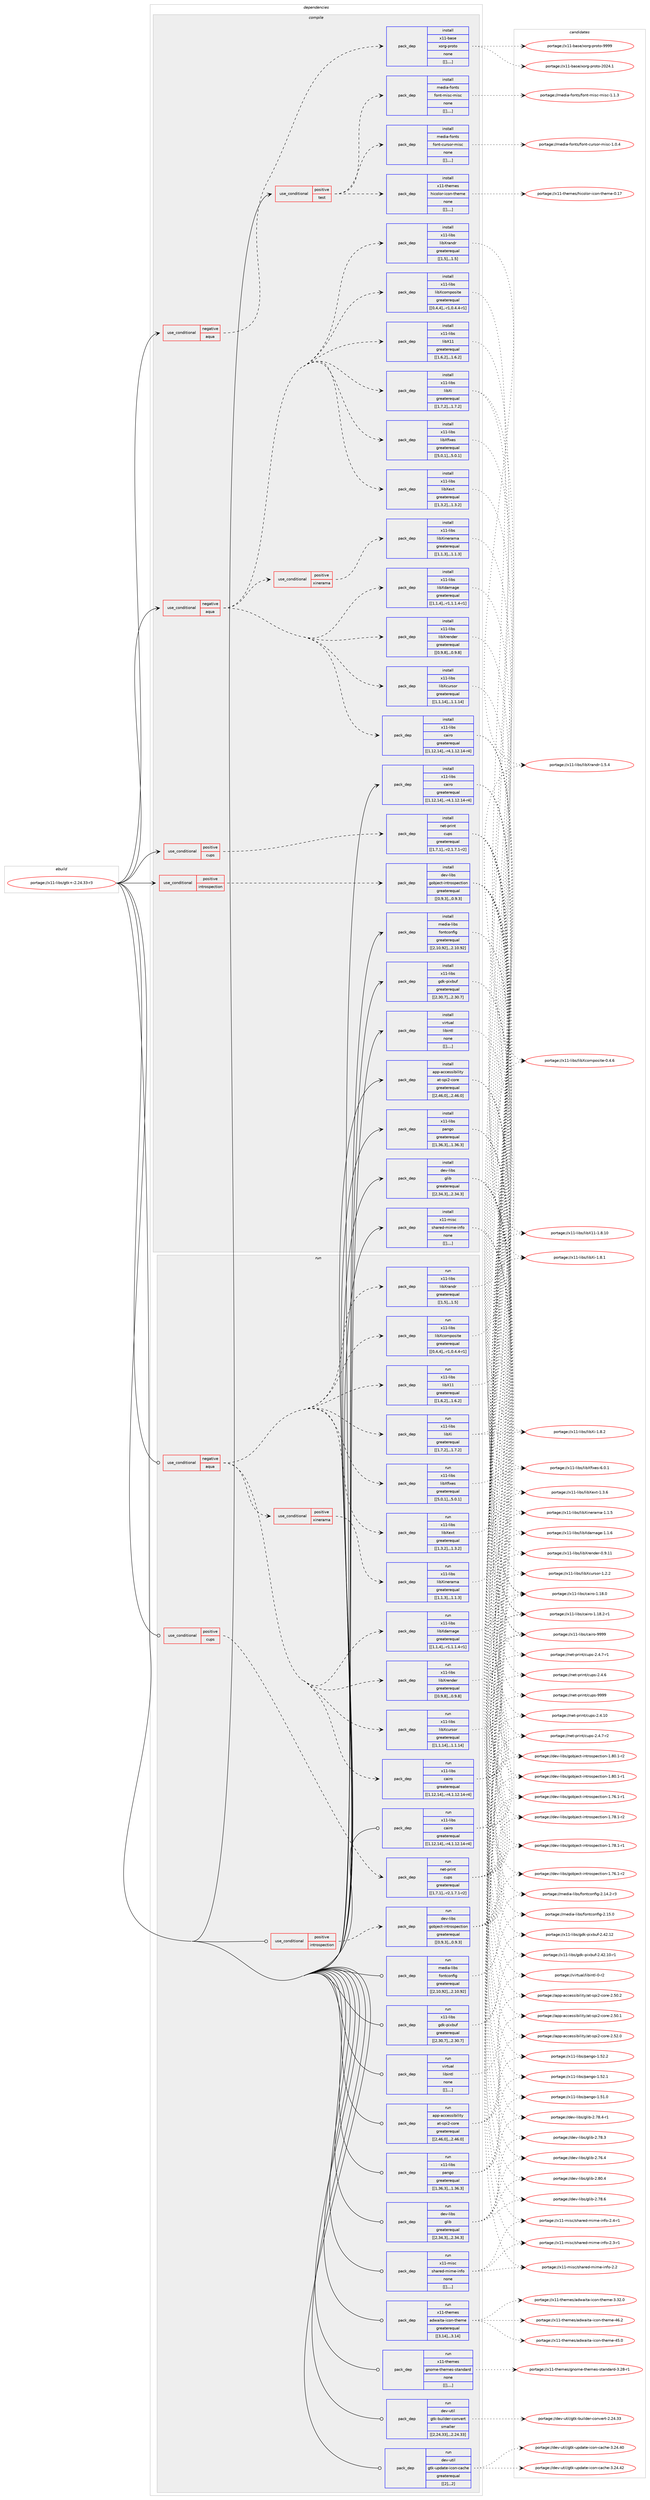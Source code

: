 digraph prolog {

# *************
# Graph options
# *************

newrank=true;
concentrate=true;
compound=true;
graph [rankdir=LR,fontname=Helvetica,fontsize=10,ranksep=1.5];#, ranksep=2.5, nodesep=0.2];
edge  [arrowhead=vee];
node  [fontname=Helvetica,fontsize=10];

# **********
# The ebuild
# **********

subgraph cluster_leftcol {
color=gray;
label=<<i>ebuild</i>>;
id [label="portage://x11-libs/gtk+-2.24.33-r3", color=red, width=4, href="../x11-libs/gtk+-2.24.33-r3.svg"];
}

# ****************
# The dependencies
# ****************

subgraph cluster_midcol {
color=gray;
label=<<i>dependencies</i>>;
subgraph cluster_compile {
fillcolor="#eeeeee";
style=filled;
label=<<i>compile</i>>;
subgraph cond11297 {
dependency31779 [label=<<TABLE BORDER="0" CELLBORDER="1" CELLSPACING="0" CELLPADDING="4"><TR><TD ROWSPAN="3" CELLPADDING="10">use_conditional</TD></TR><TR><TD>negative</TD></TR><TR><TD>aqua</TD></TR></TABLE>>, shape=none, color=red];
subgraph pack20261 {
dependency31780 [label=<<TABLE BORDER="0" CELLBORDER="1" CELLSPACING="0" CELLPADDING="4" WIDTH="220"><TR><TD ROWSPAN="6" CELLPADDING="30">pack_dep</TD></TR><TR><TD WIDTH="110">install</TD></TR><TR><TD>x11-base</TD></TR><TR><TD>xorg-proto</TD></TR><TR><TD>none</TD></TR><TR><TD>[[],,,,]</TD></TR></TABLE>>, shape=none, color=blue];
}
dependency31779:e -> dependency31780:w [weight=20,style="dashed",arrowhead="vee"];
}
id:e -> dependency31779:w [weight=20,style="solid",arrowhead="vee"];
subgraph cond11298 {
dependency31781 [label=<<TABLE BORDER="0" CELLBORDER="1" CELLSPACING="0" CELLPADDING="4"><TR><TD ROWSPAN="3" CELLPADDING="10">use_conditional</TD></TR><TR><TD>negative</TD></TR><TR><TD>aqua</TD></TR></TABLE>>, shape=none, color=red];
subgraph pack20262 {
dependency31782 [label=<<TABLE BORDER="0" CELLBORDER="1" CELLSPACING="0" CELLPADDING="4" WIDTH="220"><TR><TD ROWSPAN="6" CELLPADDING="30">pack_dep</TD></TR><TR><TD WIDTH="110">install</TD></TR><TR><TD>x11-libs</TD></TR><TR><TD>cairo</TD></TR><TR><TD>greaterequal</TD></TR><TR><TD>[[1,12,14],,-r4,1.12.14-r4]</TD></TR></TABLE>>, shape=none, color=blue];
}
dependency31781:e -> dependency31782:w [weight=20,style="dashed",arrowhead="vee"];
subgraph pack20263 {
dependency31783 [label=<<TABLE BORDER="0" CELLBORDER="1" CELLSPACING="0" CELLPADDING="4" WIDTH="220"><TR><TD ROWSPAN="6" CELLPADDING="30">pack_dep</TD></TR><TR><TD WIDTH="110">install</TD></TR><TR><TD>x11-libs</TD></TR><TR><TD>libX11</TD></TR><TR><TD>greaterequal</TD></TR><TR><TD>[[1,6,2],,,1.6.2]</TD></TR></TABLE>>, shape=none, color=blue];
}
dependency31781:e -> dependency31783:w [weight=20,style="dashed",arrowhead="vee"];
subgraph pack20264 {
dependency31784 [label=<<TABLE BORDER="0" CELLBORDER="1" CELLSPACING="0" CELLPADDING="4" WIDTH="220"><TR><TD ROWSPAN="6" CELLPADDING="30">pack_dep</TD></TR><TR><TD WIDTH="110">install</TD></TR><TR><TD>x11-libs</TD></TR><TR><TD>libXcomposite</TD></TR><TR><TD>greaterequal</TD></TR><TR><TD>[[0,4,4],,-r1,0.4.4-r1]</TD></TR></TABLE>>, shape=none, color=blue];
}
dependency31781:e -> dependency31784:w [weight=20,style="dashed",arrowhead="vee"];
subgraph pack20265 {
dependency31785 [label=<<TABLE BORDER="0" CELLBORDER="1" CELLSPACING="0" CELLPADDING="4" WIDTH="220"><TR><TD ROWSPAN="6" CELLPADDING="30">pack_dep</TD></TR><TR><TD WIDTH="110">install</TD></TR><TR><TD>x11-libs</TD></TR><TR><TD>libXcursor</TD></TR><TR><TD>greaterequal</TD></TR><TR><TD>[[1,1,14],,,1.1.14]</TD></TR></TABLE>>, shape=none, color=blue];
}
dependency31781:e -> dependency31785:w [weight=20,style="dashed",arrowhead="vee"];
subgraph pack20266 {
dependency31786 [label=<<TABLE BORDER="0" CELLBORDER="1" CELLSPACING="0" CELLPADDING="4" WIDTH="220"><TR><TD ROWSPAN="6" CELLPADDING="30">pack_dep</TD></TR><TR><TD WIDTH="110">install</TD></TR><TR><TD>x11-libs</TD></TR><TR><TD>libXdamage</TD></TR><TR><TD>greaterequal</TD></TR><TR><TD>[[1,1,4],,-r1,1.1.4-r1]</TD></TR></TABLE>>, shape=none, color=blue];
}
dependency31781:e -> dependency31786:w [weight=20,style="dashed",arrowhead="vee"];
subgraph pack20267 {
dependency31787 [label=<<TABLE BORDER="0" CELLBORDER="1" CELLSPACING="0" CELLPADDING="4" WIDTH="220"><TR><TD ROWSPAN="6" CELLPADDING="30">pack_dep</TD></TR><TR><TD WIDTH="110">install</TD></TR><TR><TD>x11-libs</TD></TR><TR><TD>libXext</TD></TR><TR><TD>greaterequal</TD></TR><TR><TD>[[1,3,2],,,1.3.2]</TD></TR></TABLE>>, shape=none, color=blue];
}
dependency31781:e -> dependency31787:w [weight=20,style="dashed",arrowhead="vee"];
subgraph pack20268 {
dependency31788 [label=<<TABLE BORDER="0" CELLBORDER="1" CELLSPACING="0" CELLPADDING="4" WIDTH="220"><TR><TD ROWSPAN="6" CELLPADDING="30">pack_dep</TD></TR><TR><TD WIDTH="110">install</TD></TR><TR><TD>x11-libs</TD></TR><TR><TD>libXfixes</TD></TR><TR><TD>greaterequal</TD></TR><TR><TD>[[5,0,1],,,5.0.1]</TD></TR></TABLE>>, shape=none, color=blue];
}
dependency31781:e -> dependency31788:w [weight=20,style="dashed",arrowhead="vee"];
subgraph pack20269 {
dependency31789 [label=<<TABLE BORDER="0" CELLBORDER="1" CELLSPACING="0" CELLPADDING="4" WIDTH="220"><TR><TD ROWSPAN="6" CELLPADDING="30">pack_dep</TD></TR><TR><TD WIDTH="110">install</TD></TR><TR><TD>x11-libs</TD></TR><TR><TD>libXi</TD></TR><TR><TD>greaterequal</TD></TR><TR><TD>[[1,7,2],,,1.7.2]</TD></TR></TABLE>>, shape=none, color=blue];
}
dependency31781:e -> dependency31789:w [weight=20,style="dashed",arrowhead="vee"];
subgraph pack20270 {
dependency31790 [label=<<TABLE BORDER="0" CELLBORDER="1" CELLSPACING="0" CELLPADDING="4" WIDTH="220"><TR><TD ROWSPAN="6" CELLPADDING="30">pack_dep</TD></TR><TR><TD WIDTH="110">install</TD></TR><TR><TD>x11-libs</TD></TR><TR><TD>libXrandr</TD></TR><TR><TD>greaterequal</TD></TR><TR><TD>[[1,5],,,1.5]</TD></TR></TABLE>>, shape=none, color=blue];
}
dependency31781:e -> dependency31790:w [weight=20,style="dashed",arrowhead="vee"];
subgraph pack20271 {
dependency31791 [label=<<TABLE BORDER="0" CELLBORDER="1" CELLSPACING="0" CELLPADDING="4" WIDTH="220"><TR><TD ROWSPAN="6" CELLPADDING="30">pack_dep</TD></TR><TR><TD WIDTH="110">install</TD></TR><TR><TD>x11-libs</TD></TR><TR><TD>libXrender</TD></TR><TR><TD>greaterequal</TD></TR><TR><TD>[[0,9,8],,,0.9.8]</TD></TR></TABLE>>, shape=none, color=blue];
}
dependency31781:e -> dependency31791:w [weight=20,style="dashed",arrowhead="vee"];
subgraph cond11299 {
dependency31792 [label=<<TABLE BORDER="0" CELLBORDER="1" CELLSPACING="0" CELLPADDING="4"><TR><TD ROWSPAN="3" CELLPADDING="10">use_conditional</TD></TR><TR><TD>positive</TD></TR><TR><TD>xinerama</TD></TR></TABLE>>, shape=none, color=red];
subgraph pack20272 {
dependency31793 [label=<<TABLE BORDER="0" CELLBORDER="1" CELLSPACING="0" CELLPADDING="4" WIDTH="220"><TR><TD ROWSPAN="6" CELLPADDING="30">pack_dep</TD></TR><TR><TD WIDTH="110">install</TD></TR><TR><TD>x11-libs</TD></TR><TR><TD>libXinerama</TD></TR><TR><TD>greaterequal</TD></TR><TR><TD>[[1,1,3],,,1.1.3]</TD></TR></TABLE>>, shape=none, color=blue];
}
dependency31792:e -> dependency31793:w [weight=20,style="dashed",arrowhead="vee"];
}
dependency31781:e -> dependency31792:w [weight=20,style="dashed",arrowhead="vee"];
}
id:e -> dependency31781:w [weight=20,style="solid",arrowhead="vee"];
subgraph cond11300 {
dependency31794 [label=<<TABLE BORDER="0" CELLBORDER="1" CELLSPACING="0" CELLPADDING="4"><TR><TD ROWSPAN="3" CELLPADDING="10">use_conditional</TD></TR><TR><TD>positive</TD></TR><TR><TD>cups</TD></TR></TABLE>>, shape=none, color=red];
subgraph pack20273 {
dependency31795 [label=<<TABLE BORDER="0" CELLBORDER="1" CELLSPACING="0" CELLPADDING="4" WIDTH="220"><TR><TD ROWSPAN="6" CELLPADDING="30">pack_dep</TD></TR><TR><TD WIDTH="110">install</TD></TR><TR><TD>net-print</TD></TR><TR><TD>cups</TD></TR><TR><TD>greaterequal</TD></TR><TR><TD>[[1,7,1],,-r2,1.7.1-r2]</TD></TR></TABLE>>, shape=none, color=blue];
}
dependency31794:e -> dependency31795:w [weight=20,style="dashed",arrowhead="vee"];
}
id:e -> dependency31794:w [weight=20,style="solid",arrowhead="vee"];
subgraph cond11301 {
dependency31796 [label=<<TABLE BORDER="0" CELLBORDER="1" CELLSPACING="0" CELLPADDING="4"><TR><TD ROWSPAN="3" CELLPADDING="10">use_conditional</TD></TR><TR><TD>positive</TD></TR><TR><TD>introspection</TD></TR></TABLE>>, shape=none, color=red];
subgraph pack20274 {
dependency31797 [label=<<TABLE BORDER="0" CELLBORDER="1" CELLSPACING="0" CELLPADDING="4" WIDTH="220"><TR><TD ROWSPAN="6" CELLPADDING="30">pack_dep</TD></TR><TR><TD WIDTH="110">install</TD></TR><TR><TD>dev-libs</TD></TR><TR><TD>gobject-introspection</TD></TR><TR><TD>greaterequal</TD></TR><TR><TD>[[0,9,3],,,0.9.3]</TD></TR></TABLE>>, shape=none, color=blue];
}
dependency31796:e -> dependency31797:w [weight=20,style="dashed",arrowhead="vee"];
}
id:e -> dependency31796:w [weight=20,style="solid",arrowhead="vee"];
subgraph cond11302 {
dependency31798 [label=<<TABLE BORDER="0" CELLBORDER="1" CELLSPACING="0" CELLPADDING="4"><TR><TD ROWSPAN="3" CELLPADDING="10">use_conditional</TD></TR><TR><TD>positive</TD></TR><TR><TD>test</TD></TR></TABLE>>, shape=none, color=red];
subgraph pack20275 {
dependency31799 [label=<<TABLE BORDER="0" CELLBORDER="1" CELLSPACING="0" CELLPADDING="4" WIDTH="220"><TR><TD ROWSPAN="6" CELLPADDING="30">pack_dep</TD></TR><TR><TD WIDTH="110">install</TD></TR><TR><TD>media-fonts</TD></TR><TR><TD>font-cursor-misc</TD></TR><TR><TD>none</TD></TR><TR><TD>[[],,,,]</TD></TR></TABLE>>, shape=none, color=blue];
}
dependency31798:e -> dependency31799:w [weight=20,style="dashed",arrowhead="vee"];
subgraph pack20276 {
dependency31800 [label=<<TABLE BORDER="0" CELLBORDER="1" CELLSPACING="0" CELLPADDING="4" WIDTH="220"><TR><TD ROWSPAN="6" CELLPADDING="30">pack_dep</TD></TR><TR><TD WIDTH="110">install</TD></TR><TR><TD>media-fonts</TD></TR><TR><TD>font-misc-misc</TD></TR><TR><TD>none</TD></TR><TR><TD>[[],,,,]</TD></TR></TABLE>>, shape=none, color=blue];
}
dependency31798:e -> dependency31800:w [weight=20,style="dashed",arrowhead="vee"];
subgraph pack20277 {
dependency31801 [label=<<TABLE BORDER="0" CELLBORDER="1" CELLSPACING="0" CELLPADDING="4" WIDTH="220"><TR><TD ROWSPAN="6" CELLPADDING="30">pack_dep</TD></TR><TR><TD WIDTH="110">install</TD></TR><TR><TD>x11-themes</TD></TR><TR><TD>hicolor-icon-theme</TD></TR><TR><TD>none</TD></TR><TR><TD>[[],,,,]</TD></TR></TABLE>>, shape=none, color=blue];
}
dependency31798:e -> dependency31801:w [weight=20,style="dashed",arrowhead="vee"];
}
id:e -> dependency31798:w [weight=20,style="solid",arrowhead="vee"];
subgraph pack20278 {
dependency31802 [label=<<TABLE BORDER="0" CELLBORDER="1" CELLSPACING="0" CELLPADDING="4" WIDTH="220"><TR><TD ROWSPAN="6" CELLPADDING="30">pack_dep</TD></TR><TR><TD WIDTH="110">install</TD></TR><TR><TD>app-accessibility</TD></TR><TR><TD>at-spi2-core</TD></TR><TR><TD>greaterequal</TD></TR><TR><TD>[[2,46,0],,,2.46.0]</TD></TR></TABLE>>, shape=none, color=blue];
}
id:e -> dependency31802:w [weight=20,style="solid",arrowhead="vee"];
subgraph pack20279 {
dependency31803 [label=<<TABLE BORDER="0" CELLBORDER="1" CELLSPACING="0" CELLPADDING="4" WIDTH="220"><TR><TD ROWSPAN="6" CELLPADDING="30">pack_dep</TD></TR><TR><TD WIDTH="110">install</TD></TR><TR><TD>dev-libs</TD></TR><TR><TD>glib</TD></TR><TR><TD>greaterequal</TD></TR><TR><TD>[[2,34,3],,,2.34.3]</TD></TR></TABLE>>, shape=none, color=blue];
}
id:e -> dependency31803:w [weight=20,style="solid",arrowhead="vee"];
subgraph pack20280 {
dependency31804 [label=<<TABLE BORDER="0" CELLBORDER="1" CELLSPACING="0" CELLPADDING="4" WIDTH="220"><TR><TD ROWSPAN="6" CELLPADDING="30">pack_dep</TD></TR><TR><TD WIDTH="110">install</TD></TR><TR><TD>media-libs</TD></TR><TR><TD>fontconfig</TD></TR><TR><TD>greaterequal</TD></TR><TR><TD>[[2,10,92],,,2.10.92]</TD></TR></TABLE>>, shape=none, color=blue];
}
id:e -> dependency31804:w [weight=20,style="solid",arrowhead="vee"];
subgraph pack20281 {
dependency31805 [label=<<TABLE BORDER="0" CELLBORDER="1" CELLSPACING="0" CELLPADDING="4" WIDTH="220"><TR><TD ROWSPAN="6" CELLPADDING="30">pack_dep</TD></TR><TR><TD WIDTH="110">install</TD></TR><TR><TD>virtual</TD></TR><TR><TD>libintl</TD></TR><TR><TD>none</TD></TR><TR><TD>[[],,,,]</TD></TR></TABLE>>, shape=none, color=blue];
}
id:e -> dependency31805:w [weight=20,style="solid",arrowhead="vee"];
subgraph pack20282 {
dependency31806 [label=<<TABLE BORDER="0" CELLBORDER="1" CELLSPACING="0" CELLPADDING="4" WIDTH="220"><TR><TD ROWSPAN="6" CELLPADDING="30">pack_dep</TD></TR><TR><TD WIDTH="110">install</TD></TR><TR><TD>x11-libs</TD></TR><TR><TD>cairo</TD></TR><TR><TD>greaterequal</TD></TR><TR><TD>[[1,12,14],,-r4,1.12.14-r4]</TD></TR></TABLE>>, shape=none, color=blue];
}
id:e -> dependency31806:w [weight=20,style="solid",arrowhead="vee"];
subgraph pack20283 {
dependency31807 [label=<<TABLE BORDER="0" CELLBORDER="1" CELLSPACING="0" CELLPADDING="4" WIDTH="220"><TR><TD ROWSPAN="6" CELLPADDING="30">pack_dep</TD></TR><TR><TD WIDTH="110">install</TD></TR><TR><TD>x11-libs</TD></TR><TR><TD>gdk-pixbuf</TD></TR><TR><TD>greaterequal</TD></TR><TR><TD>[[2,30,7],,,2.30.7]</TD></TR></TABLE>>, shape=none, color=blue];
}
id:e -> dependency31807:w [weight=20,style="solid",arrowhead="vee"];
subgraph pack20284 {
dependency31808 [label=<<TABLE BORDER="0" CELLBORDER="1" CELLSPACING="0" CELLPADDING="4" WIDTH="220"><TR><TD ROWSPAN="6" CELLPADDING="30">pack_dep</TD></TR><TR><TD WIDTH="110">install</TD></TR><TR><TD>x11-libs</TD></TR><TR><TD>pango</TD></TR><TR><TD>greaterequal</TD></TR><TR><TD>[[1,36,3],,,1.36.3]</TD></TR></TABLE>>, shape=none, color=blue];
}
id:e -> dependency31808:w [weight=20,style="solid",arrowhead="vee"];
subgraph pack20285 {
dependency31809 [label=<<TABLE BORDER="0" CELLBORDER="1" CELLSPACING="0" CELLPADDING="4" WIDTH="220"><TR><TD ROWSPAN="6" CELLPADDING="30">pack_dep</TD></TR><TR><TD WIDTH="110">install</TD></TR><TR><TD>x11-misc</TD></TR><TR><TD>shared-mime-info</TD></TR><TR><TD>none</TD></TR><TR><TD>[[],,,,]</TD></TR></TABLE>>, shape=none, color=blue];
}
id:e -> dependency31809:w [weight=20,style="solid",arrowhead="vee"];
}
subgraph cluster_compileandrun {
fillcolor="#eeeeee";
style=filled;
label=<<i>compile and run</i>>;
}
subgraph cluster_run {
fillcolor="#eeeeee";
style=filled;
label=<<i>run</i>>;
subgraph cond11303 {
dependency31810 [label=<<TABLE BORDER="0" CELLBORDER="1" CELLSPACING="0" CELLPADDING="4"><TR><TD ROWSPAN="3" CELLPADDING="10">use_conditional</TD></TR><TR><TD>negative</TD></TR><TR><TD>aqua</TD></TR></TABLE>>, shape=none, color=red];
subgraph pack20286 {
dependency31811 [label=<<TABLE BORDER="0" CELLBORDER="1" CELLSPACING="0" CELLPADDING="4" WIDTH="220"><TR><TD ROWSPAN="6" CELLPADDING="30">pack_dep</TD></TR><TR><TD WIDTH="110">run</TD></TR><TR><TD>x11-libs</TD></TR><TR><TD>cairo</TD></TR><TR><TD>greaterequal</TD></TR><TR><TD>[[1,12,14],,-r4,1.12.14-r4]</TD></TR></TABLE>>, shape=none, color=blue];
}
dependency31810:e -> dependency31811:w [weight=20,style="dashed",arrowhead="vee"];
subgraph pack20287 {
dependency31812 [label=<<TABLE BORDER="0" CELLBORDER="1" CELLSPACING="0" CELLPADDING="4" WIDTH="220"><TR><TD ROWSPAN="6" CELLPADDING="30">pack_dep</TD></TR><TR><TD WIDTH="110">run</TD></TR><TR><TD>x11-libs</TD></TR><TR><TD>libX11</TD></TR><TR><TD>greaterequal</TD></TR><TR><TD>[[1,6,2],,,1.6.2]</TD></TR></TABLE>>, shape=none, color=blue];
}
dependency31810:e -> dependency31812:w [weight=20,style="dashed",arrowhead="vee"];
subgraph pack20288 {
dependency31813 [label=<<TABLE BORDER="0" CELLBORDER="1" CELLSPACING="0" CELLPADDING="4" WIDTH="220"><TR><TD ROWSPAN="6" CELLPADDING="30">pack_dep</TD></TR><TR><TD WIDTH="110">run</TD></TR><TR><TD>x11-libs</TD></TR><TR><TD>libXcomposite</TD></TR><TR><TD>greaterequal</TD></TR><TR><TD>[[0,4,4],,-r1,0.4.4-r1]</TD></TR></TABLE>>, shape=none, color=blue];
}
dependency31810:e -> dependency31813:w [weight=20,style="dashed",arrowhead="vee"];
subgraph pack20289 {
dependency31814 [label=<<TABLE BORDER="0" CELLBORDER="1" CELLSPACING="0" CELLPADDING="4" WIDTH="220"><TR><TD ROWSPAN="6" CELLPADDING="30">pack_dep</TD></TR><TR><TD WIDTH="110">run</TD></TR><TR><TD>x11-libs</TD></TR><TR><TD>libXcursor</TD></TR><TR><TD>greaterequal</TD></TR><TR><TD>[[1,1,14],,,1.1.14]</TD></TR></TABLE>>, shape=none, color=blue];
}
dependency31810:e -> dependency31814:w [weight=20,style="dashed",arrowhead="vee"];
subgraph pack20290 {
dependency31815 [label=<<TABLE BORDER="0" CELLBORDER="1" CELLSPACING="0" CELLPADDING="4" WIDTH="220"><TR><TD ROWSPAN="6" CELLPADDING="30">pack_dep</TD></TR><TR><TD WIDTH="110">run</TD></TR><TR><TD>x11-libs</TD></TR><TR><TD>libXdamage</TD></TR><TR><TD>greaterequal</TD></TR><TR><TD>[[1,1,4],,-r1,1.1.4-r1]</TD></TR></TABLE>>, shape=none, color=blue];
}
dependency31810:e -> dependency31815:w [weight=20,style="dashed",arrowhead="vee"];
subgraph pack20291 {
dependency31816 [label=<<TABLE BORDER="0" CELLBORDER="1" CELLSPACING="0" CELLPADDING="4" WIDTH="220"><TR><TD ROWSPAN="6" CELLPADDING="30">pack_dep</TD></TR><TR><TD WIDTH="110">run</TD></TR><TR><TD>x11-libs</TD></TR><TR><TD>libXext</TD></TR><TR><TD>greaterequal</TD></TR><TR><TD>[[1,3,2],,,1.3.2]</TD></TR></TABLE>>, shape=none, color=blue];
}
dependency31810:e -> dependency31816:w [weight=20,style="dashed",arrowhead="vee"];
subgraph pack20292 {
dependency31817 [label=<<TABLE BORDER="0" CELLBORDER="1" CELLSPACING="0" CELLPADDING="4" WIDTH="220"><TR><TD ROWSPAN="6" CELLPADDING="30">pack_dep</TD></TR><TR><TD WIDTH="110">run</TD></TR><TR><TD>x11-libs</TD></TR><TR><TD>libXfixes</TD></TR><TR><TD>greaterequal</TD></TR><TR><TD>[[5,0,1],,,5.0.1]</TD></TR></TABLE>>, shape=none, color=blue];
}
dependency31810:e -> dependency31817:w [weight=20,style="dashed",arrowhead="vee"];
subgraph pack20293 {
dependency31818 [label=<<TABLE BORDER="0" CELLBORDER="1" CELLSPACING="0" CELLPADDING="4" WIDTH="220"><TR><TD ROWSPAN="6" CELLPADDING="30">pack_dep</TD></TR><TR><TD WIDTH="110">run</TD></TR><TR><TD>x11-libs</TD></TR><TR><TD>libXi</TD></TR><TR><TD>greaterequal</TD></TR><TR><TD>[[1,7,2],,,1.7.2]</TD></TR></TABLE>>, shape=none, color=blue];
}
dependency31810:e -> dependency31818:w [weight=20,style="dashed",arrowhead="vee"];
subgraph pack20294 {
dependency31819 [label=<<TABLE BORDER="0" CELLBORDER="1" CELLSPACING="0" CELLPADDING="4" WIDTH="220"><TR><TD ROWSPAN="6" CELLPADDING="30">pack_dep</TD></TR><TR><TD WIDTH="110">run</TD></TR><TR><TD>x11-libs</TD></TR><TR><TD>libXrandr</TD></TR><TR><TD>greaterequal</TD></TR><TR><TD>[[1,5],,,1.5]</TD></TR></TABLE>>, shape=none, color=blue];
}
dependency31810:e -> dependency31819:w [weight=20,style="dashed",arrowhead="vee"];
subgraph pack20295 {
dependency31820 [label=<<TABLE BORDER="0" CELLBORDER="1" CELLSPACING="0" CELLPADDING="4" WIDTH="220"><TR><TD ROWSPAN="6" CELLPADDING="30">pack_dep</TD></TR><TR><TD WIDTH="110">run</TD></TR><TR><TD>x11-libs</TD></TR><TR><TD>libXrender</TD></TR><TR><TD>greaterequal</TD></TR><TR><TD>[[0,9,8],,,0.9.8]</TD></TR></TABLE>>, shape=none, color=blue];
}
dependency31810:e -> dependency31820:w [weight=20,style="dashed",arrowhead="vee"];
subgraph cond11304 {
dependency31821 [label=<<TABLE BORDER="0" CELLBORDER="1" CELLSPACING="0" CELLPADDING="4"><TR><TD ROWSPAN="3" CELLPADDING="10">use_conditional</TD></TR><TR><TD>positive</TD></TR><TR><TD>xinerama</TD></TR></TABLE>>, shape=none, color=red];
subgraph pack20296 {
dependency31822 [label=<<TABLE BORDER="0" CELLBORDER="1" CELLSPACING="0" CELLPADDING="4" WIDTH="220"><TR><TD ROWSPAN="6" CELLPADDING="30">pack_dep</TD></TR><TR><TD WIDTH="110">run</TD></TR><TR><TD>x11-libs</TD></TR><TR><TD>libXinerama</TD></TR><TR><TD>greaterequal</TD></TR><TR><TD>[[1,1,3],,,1.1.3]</TD></TR></TABLE>>, shape=none, color=blue];
}
dependency31821:e -> dependency31822:w [weight=20,style="dashed",arrowhead="vee"];
}
dependency31810:e -> dependency31821:w [weight=20,style="dashed",arrowhead="vee"];
}
id:e -> dependency31810:w [weight=20,style="solid",arrowhead="odot"];
subgraph cond11305 {
dependency31823 [label=<<TABLE BORDER="0" CELLBORDER="1" CELLSPACING="0" CELLPADDING="4"><TR><TD ROWSPAN="3" CELLPADDING="10">use_conditional</TD></TR><TR><TD>positive</TD></TR><TR><TD>cups</TD></TR></TABLE>>, shape=none, color=red];
subgraph pack20297 {
dependency31824 [label=<<TABLE BORDER="0" CELLBORDER="1" CELLSPACING="0" CELLPADDING="4" WIDTH="220"><TR><TD ROWSPAN="6" CELLPADDING="30">pack_dep</TD></TR><TR><TD WIDTH="110">run</TD></TR><TR><TD>net-print</TD></TR><TR><TD>cups</TD></TR><TR><TD>greaterequal</TD></TR><TR><TD>[[1,7,1],,-r2,1.7.1-r2]</TD></TR></TABLE>>, shape=none, color=blue];
}
dependency31823:e -> dependency31824:w [weight=20,style="dashed",arrowhead="vee"];
}
id:e -> dependency31823:w [weight=20,style="solid",arrowhead="odot"];
subgraph cond11306 {
dependency31825 [label=<<TABLE BORDER="0" CELLBORDER="1" CELLSPACING="0" CELLPADDING="4"><TR><TD ROWSPAN="3" CELLPADDING="10">use_conditional</TD></TR><TR><TD>positive</TD></TR><TR><TD>introspection</TD></TR></TABLE>>, shape=none, color=red];
subgraph pack20298 {
dependency31826 [label=<<TABLE BORDER="0" CELLBORDER="1" CELLSPACING="0" CELLPADDING="4" WIDTH="220"><TR><TD ROWSPAN="6" CELLPADDING="30">pack_dep</TD></TR><TR><TD WIDTH="110">run</TD></TR><TR><TD>dev-libs</TD></TR><TR><TD>gobject-introspection</TD></TR><TR><TD>greaterequal</TD></TR><TR><TD>[[0,9,3],,,0.9.3]</TD></TR></TABLE>>, shape=none, color=blue];
}
dependency31825:e -> dependency31826:w [weight=20,style="dashed",arrowhead="vee"];
}
id:e -> dependency31825:w [weight=20,style="solid",arrowhead="odot"];
subgraph pack20299 {
dependency31827 [label=<<TABLE BORDER="0" CELLBORDER="1" CELLSPACING="0" CELLPADDING="4" WIDTH="220"><TR><TD ROWSPAN="6" CELLPADDING="30">pack_dep</TD></TR><TR><TD WIDTH="110">run</TD></TR><TR><TD>app-accessibility</TD></TR><TR><TD>at-spi2-core</TD></TR><TR><TD>greaterequal</TD></TR><TR><TD>[[2,46,0],,,2.46.0]</TD></TR></TABLE>>, shape=none, color=blue];
}
id:e -> dependency31827:w [weight=20,style="solid",arrowhead="odot"];
subgraph pack20300 {
dependency31828 [label=<<TABLE BORDER="0" CELLBORDER="1" CELLSPACING="0" CELLPADDING="4" WIDTH="220"><TR><TD ROWSPAN="6" CELLPADDING="30">pack_dep</TD></TR><TR><TD WIDTH="110">run</TD></TR><TR><TD>dev-libs</TD></TR><TR><TD>glib</TD></TR><TR><TD>greaterequal</TD></TR><TR><TD>[[2,34,3],,,2.34.3]</TD></TR></TABLE>>, shape=none, color=blue];
}
id:e -> dependency31828:w [weight=20,style="solid",arrowhead="odot"];
subgraph pack20301 {
dependency31829 [label=<<TABLE BORDER="0" CELLBORDER="1" CELLSPACING="0" CELLPADDING="4" WIDTH="220"><TR><TD ROWSPAN="6" CELLPADDING="30">pack_dep</TD></TR><TR><TD WIDTH="110">run</TD></TR><TR><TD>dev-util</TD></TR><TR><TD>gtk-update-icon-cache</TD></TR><TR><TD>greaterequal</TD></TR><TR><TD>[[2],,,2]</TD></TR></TABLE>>, shape=none, color=blue];
}
id:e -> dependency31829:w [weight=20,style="solid",arrowhead="odot"];
subgraph pack20302 {
dependency31830 [label=<<TABLE BORDER="0" CELLBORDER="1" CELLSPACING="0" CELLPADDING="4" WIDTH="220"><TR><TD ROWSPAN="6" CELLPADDING="30">pack_dep</TD></TR><TR><TD WIDTH="110">run</TD></TR><TR><TD>media-libs</TD></TR><TR><TD>fontconfig</TD></TR><TR><TD>greaterequal</TD></TR><TR><TD>[[2,10,92],,,2.10.92]</TD></TR></TABLE>>, shape=none, color=blue];
}
id:e -> dependency31830:w [weight=20,style="solid",arrowhead="odot"];
subgraph pack20303 {
dependency31831 [label=<<TABLE BORDER="0" CELLBORDER="1" CELLSPACING="0" CELLPADDING="4" WIDTH="220"><TR><TD ROWSPAN="6" CELLPADDING="30">pack_dep</TD></TR><TR><TD WIDTH="110">run</TD></TR><TR><TD>virtual</TD></TR><TR><TD>libintl</TD></TR><TR><TD>none</TD></TR><TR><TD>[[],,,,]</TD></TR></TABLE>>, shape=none, color=blue];
}
id:e -> dependency31831:w [weight=20,style="solid",arrowhead="odot"];
subgraph pack20304 {
dependency31832 [label=<<TABLE BORDER="0" CELLBORDER="1" CELLSPACING="0" CELLPADDING="4" WIDTH="220"><TR><TD ROWSPAN="6" CELLPADDING="30">pack_dep</TD></TR><TR><TD WIDTH="110">run</TD></TR><TR><TD>x11-libs</TD></TR><TR><TD>cairo</TD></TR><TR><TD>greaterequal</TD></TR><TR><TD>[[1,12,14],,-r4,1.12.14-r4]</TD></TR></TABLE>>, shape=none, color=blue];
}
id:e -> dependency31832:w [weight=20,style="solid",arrowhead="odot"];
subgraph pack20305 {
dependency31833 [label=<<TABLE BORDER="0" CELLBORDER="1" CELLSPACING="0" CELLPADDING="4" WIDTH="220"><TR><TD ROWSPAN="6" CELLPADDING="30">pack_dep</TD></TR><TR><TD WIDTH="110">run</TD></TR><TR><TD>x11-libs</TD></TR><TR><TD>gdk-pixbuf</TD></TR><TR><TD>greaterequal</TD></TR><TR><TD>[[2,30,7],,,2.30.7]</TD></TR></TABLE>>, shape=none, color=blue];
}
id:e -> dependency31833:w [weight=20,style="solid",arrowhead="odot"];
subgraph pack20306 {
dependency31834 [label=<<TABLE BORDER="0" CELLBORDER="1" CELLSPACING="0" CELLPADDING="4" WIDTH="220"><TR><TD ROWSPAN="6" CELLPADDING="30">pack_dep</TD></TR><TR><TD WIDTH="110">run</TD></TR><TR><TD>x11-libs</TD></TR><TR><TD>pango</TD></TR><TR><TD>greaterequal</TD></TR><TR><TD>[[1,36,3],,,1.36.3]</TD></TR></TABLE>>, shape=none, color=blue];
}
id:e -> dependency31834:w [weight=20,style="solid",arrowhead="odot"];
subgraph pack20307 {
dependency31835 [label=<<TABLE BORDER="0" CELLBORDER="1" CELLSPACING="0" CELLPADDING="4" WIDTH="220"><TR><TD ROWSPAN="6" CELLPADDING="30">pack_dep</TD></TR><TR><TD WIDTH="110">run</TD></TR><TR><TD>x11-misc</TD></TR><TR><TD>shared-mime-info</TD></TR><TR><TD>none</TD></TR><TR><TD>[[],,,,]</TD></TR></TABLE>>, shape=none, color=blue];
}
id:e -> dependency31835:w [weight=20,style="solid",arrowhead="odot"];
subgraph pack20308 {
dependency31836 [label=<<TABLE BORDER="0" CELLBORDER="1" CELLSPACING="0" CELLPADDING="4" WIDTH="220"><TR><TD ROWSPAN="6" CELLPADDING="30">pack_dep</TD></TR><TR><TD WIDTH="110">run</TD></TR><TR><TD>x11-themes</TD></TR><TR><TD>adwaita-icon-theme</TD></TR><TR><TD>greaterequal</TD></TR><TR><TD>[[3,14],,,3.14]</TD></TR></TABLE>>, shape=none, color=blue];
}
id:e -> dependency31836:w [weight=20,style="solid",arrowhead="odot"];
subgraph pack20309 {
dependency31837 [label=<<TABLE BORDER="0" CELLBORDER="1" CELLSPACING="0" CELLPADDING="4" WIDTH="220"><TR><TD ROWSPAN="6" CELLPADDING="30">pack_dep</TD></TR><TR><TD WIDTH="110">run</TD></TR><TR><TD>x11-themes</TD></TR><TR><TD>gnome-themes-standard</TD></TR><TR><TD>none</TD></TR><TR><TD>[[],,,,]</TD></TR></TABLE>>, shape=none, color=blue];
}
id:e -> dependency31837:w [weight=20,style="solid",arrowhead="odot"];
subgraph pack20310 {
dependency31838 [label=<<TABLE BORDER="0" CELLBORDER="1" CELLSPACING="0" CELLPADDING="4" WIDTH="220"><TR><TD ROWSPAN="6" CELLPADDING="30">pack_dep</TD></TR><TR><TD WIDTH="110">run</TD></TR><TR><TD>dev-util</TD></TR><TR><TD>gtk-builder-convert</TD></TR><TR><TD>smaller</TD></TR><TR><TD>[[2,24,33],,,2.24.33]</TD></TR></TABLE>>, shape=none, color=blue];
}
id:e -> dependency31838:w [weight=20,style="solid",arrowhead="odot"];
}
}

# **************
# The candidates
# **************

subgraph cluster_choices {
rank=same;
color=gray;
label=<<i>candidates</i>>;

subgraph choice20261 {
color=black;
nodesep=1;
choice120494945989711510147120111114103451121141111161114557575757 [label="portage://x11-base/xorg-proto-9999", color=red, width=4,href="../x11-base/xorg-proto-9999.svg"];
choice1204949459897115101471201111141034511211411111611145504850524649 [label="portage://x11-base/xorg-proto-2024.1", color=red, width=4,href="../x11-base/xorg-proto-2024.1.svg"];
dependency31780:e -> choice120494945989711510147120111114103451121141111161114557575757:w [style=dotted,weight="100"];
dependency31780:e -> choice1204949459897115101471201111141034511211411111611145504850524649:w [style=dotted,weight="100"];
}
subgraph choice20262 {
color=black;
nodesep=1;
choice120494945108105981154799971051141114557575757 [label="portage://x11-libs/cairo-9999", color=red, width=4,href="../x11-libs/cairo-9999.svg"];
choice12049494510810598115479997105114111454946495646504511449 [label="portage://x11-libs/cairo-1.18.2-r1", color=red, width=4,href="../x11-libs/cairo-1.18.2-r1.svg"];
choice1204949451081059811547999710511411145494649564648 [label="portage://x11-libs/cairo-1.18.0", color=red, width=4,href="../x11-libs/cairo-1.18.0.svg"];
dependency31782:e -> choice120494945108105981154799971051141114557575757:w [style=dotted,weight="100"];
dependency31782:e -> choice12049494510810598115479997105114111454946495646504511449:w [style=dotted,weight="100"];
dependency31782:e -> choice1204949451081059811547999710511411145494649564648:w [style=dotted,weight="100"];
}
subgraph choice20263 {
color=black;
nodesep=1;
choice12049494510810598115471081059888494945494656464948 [label="portage://x11-libs/libX11-1.8.10", color=red, width=4,href="../x11-libs/libX11-1.8.10.svg"];
dependency31783:e -> choice12049494510810598115471081059888494945494656464948:w [style=dotted,weight="100"];
}
subgraph choice20264 {
color=black;
nodesep=1;
choice1204949451081059811547108105988899111109112111115105116101454846524654 [label="portage://x11-libs/libXcomposite-0.4.6", color=red, width=4,href="../x11-libs/libXcomposite-0.4.6.svg"];
dependency31784:e -> choice1204949451081059811547108105988899111109112111115105116101454846524654:w [style=dotted,weight="100"];
}
subgraph choice20265 {
color=black;
nodesep=1;
choice1204949451081059811547108105988899117114115111114454946504650 [label="portage://x11-libs/libXcursor-1.2.2", color=red, width=4,href="../x11-libs/libXcursor-1.2.2.svg"];
dependency31785:e -> choice1204949451081059811547108105988899117114115111114454946504650:w [style=dotted,weight="100"];
}
subgraph choice20266 {
color=black;
nodesep=1;
choice120494945108105981154710810598881009710997103101454946494654 [label="portage://x11-libs/libXdamage-1.1.6", color=red, width=4,href="../x11-libs/libXdamage-1.1.6.svg"];
dependency31786:e -> choice120494945108105981154710810598881009710997103101454946494654:w [style=dotted,weight="100"];
}
subgraph choice20267 {
color=black;
nodesep=1;
choice12049494510810598115471081059888101120116454946514654 [label="portage://x11-libs/libXext-1.3.6", color=red, width=4,href="../x11-libs/libXext-1.3.6.svg"];
dependency31787:e -> choice12049494510810598115471081059888101120116454946514654:w [style=dotted,weight="100"];
}
subgraph choice20268 {
color=black;
nodesep=1;
choice12049494510810598115471081059888102105120101115455446484649 [label="portage://x11-libs/libXfixes-6.0.1", color=red, width=4,href="../x11-libs/libXfixes-6.0.1.svg"];
dependency31788:e -> choice12049494510810598115471081059888102105120101115455446484649:w [style=dotted,weight="100"];
}
subgraph choice20269 {
color=black;
nodesep=1;
choice12049494510810598115471081059888105454946564650 [label="portage://x11-libs/libXi-1.8.2", color=red, width=4,href="../x11-libs/libXi-1.8.2.svg"];
choice12049494510810598115471081059888105454946564649 [label="portage://x11-libs/libXi-1.8.1", color=red, width=4,href="../x11-libs/libXi-1.8.1.svg"];
dependency31789:e -> choice12049494510810598115471081059888105454946564650:w [style=dotted,weight="100"];
dependency31789:e -> choice12049494510810598115471081059888105454946564649:w [style=dotted,weight="100"];
}
subgraph choice20270 {
color=black;
nodesep=1;
choice1204949451081059811547108105988811497110100114454946534652 [label="portage://x11-libs/libXrandr-1.5.4", color=red, width=4,href="../x11-libs/libXrandr-1.5.4.svg"];
dependency31790:e -> choice1204949451081059811547108105988811497110100114454946534652:w [style=dotted,weight="100"];
}
subgraph choice20271 {
color=black;
nodesep=1;
choice1204949451081059811547108105988811410111010010111445484657464949 [label="portage://x11-libs/libXrender-0.9.11", color=red, width=4,href="../x11-libs/libXrender-0.9.11.svg"];
dependency31791:e -> choice1204949451081059811547108105988811410111010010111445484657464949:w [style=dotted,weight="100"];
}
subgraph choice20272 {
color=black;
nodesep=1;
choice120494945108105981154710810598881051101011149710997454946494653 [label="portage://x11-libs/libXinerama-1.1.5", color=red, width=4,href="../x11-libs/libXinerama-1.1.5.svg"];
dependency31793:e -> choice120494945108105981154710810598881051101011149710997454946494653:w [style=dotted,weight="100"];
}
subgraph choice20273 {
color=black;
nodesep=1;
choice1101011164511211410511011647991171121154557575757 [label="portage://net-print/cups-9999", color=red, width=4,href="../net-print/cups-9999.svg"];
choice11010111645112114105110116479911711211545504652464948 [label="portage://net-print/cups-2.4.10", color=red, width=4,href="../net-print/cups-2.4.10.svg"];
choice1101011164511211410511011647991171121154550465246554511450 [label="portage://net-print/cups-2.4.7-r2", color=red, width=4,href="../net-print/cups-2.4.7-r2.svg"];
choice1101011164511211410511011647991171121154550465246554511449 [label="portage://net-print/cups-2.4.7-r1", color=red, width=4,href="../net-print/cups-2.4.7-r1.svg"];
choice110101116451121141051101164799117112115455046524654 [label="portage://net-print/cups-2.4.6", color=red, width=4,href="../net-print/cups-2.4.6.svg"];
dependency31795:e -> choice1101011164511211410511011647991171121154557575757:w [style=dotted,weight="100"];
dependency31795:e -> choice11010111645112114105110116479911711211545504652464948:w [style=dotted,weight="100"];
dependency31795:e -> choice1101011164511211410511011647991171121154550465246554511450:w [style=dotted,weight="100"];
dependency31795:e -> choice1101011164511211410511011647991171121154550465246554511449:w [style=dotted,weight="100"];
dependency31795:e -> choice110101116451121141051101164799117112115455046524654:w [style=dotted,weight="100"];
}
subgraph choice20274 {
color=black;
nodesep=1;
choice10010111845108105981154710311198106101991164510511011611411111511210199116105111110454946564846494511450 [label="portage://dev-libs/gobject-introspection-1.80.1-r2", color=red, width=4,href="../dev-libs/gobject-introspection-1.80.1-r2.svg"];
choice10010111845108105981154710311198106101991164510511011611411111511210199116105111110454946564846494511449 [label="portage://dev-libs/gobject-introspection-1.80.1-r1", color=red, width=4,href="../dev-libs/gobject-introspection-1.80.1-r1.svg"];
choice10010111845108105981154710311198106101991164510511011611411111511210199116105111110454946555646494511450 [label="portage://dev-libs/gobject-introspection-1.78.1-r2", color=red, width=4,href="../dev-libs/gobject-introspection-1.78.1-r2.svg"];
choice10010111845108105981154710311198106101991164510511011611411111511210199116105111110454946555646494511449 [label="portage://dev-libs/gobject-introspection-1.78.1-r1", color=red, width=4,href="../dev-libs/gobject-introspection-1.78.1-r1.svg"];
choice10010111845108105981154710311198106101991164510511011611411111511210199116105111110454946555446494511450 [label="portage://dev-libs/gobject-introspection-1.76.1-r2", color=red, width=4,href="../dev-libs/gobject-introspection-1.76.1-r2.svg"];
choice10010111845108105981154710311198106101991164510511011611411111511210199116105111110454946555446494511449 [label="portage://dev-libs/gobject-introspection-1.76.1-r1", color=red, width=4,href="../dev-libs/gobject-introspection-1.76.1-r1.svg"];
dependency31797:e -> choice10010111845108105981154710311198106101991164510511011611411111511210199116105111110454946564846494511450:w [style=dotted,weight="100"];
dependency31797:e -> choice10010111845108105981154710311198106101991164510511011611411111511210199116105111110454946564846494511449:w [style=dotted,weight="100"];
dependency31797:e -> choice10010111845108105981154710311198106101991164510511011611411111511210199116105111110454946555646494511450:w [style=dotted,weight="100"];
dependency31797:e -> choice10010111845108105981154710311198106101991164510511011611411111511210199116105111110454946555646494511449:w [style=dotted,weight="100"];
dependency31797:e -> choice10010111845108105981154710311198106101991164510511011611411111511210199116105111110454946555446494511450:w [style=dotted,weight="100"];
dependency31797:e -> choice10010111845108105981154710311198106101991164510511011611411111511210199116105111110454946555446494511449:w [style=dotted,weight="100"];
}
subgraph choice20275 {
color=black;
nodesep=1;
choice10910110010597451021111101161154710211111011645991171141151111144510910511599454946484652 [label="portage://media-fonts/font-cursor-misc-1.0.4", color=red, width=4,href="../media-fonts/font-cursor-misc-1.0.4.svg"];
dependency31799:e -> choice10910110010597451021111101161154710211111011645991171141151111144510910511599454946484652:w [style=dotted,weight="100"];
}
subgraph choice20276 {
color=black;
nodesep=1;
choice10910110010597451021111101161154710211111011645109105115994510910511599454946494651 [label="portage://media-fonts/font-misc-misc-1.1.3", color=red, width=4,href="../media-fonts/font-misc-misc-1.1.3.svg"];
dependency31800:e -> choice10910110010597451021111101161154710211111011645109105115994510910511599454946494651:w [style=dotted,weight="100"];
}
subgraph choice20277 {
color=black;
nodesep=1;
choice12049494511610410110910111547104105991111081111144510599111110451161041011091014548464955 [label="portage://x11-themes/hicolor-icon-theme-0.17", color=red, width=4,href="../x11-themes/hicolor-icon-theme-0.17.svg"];
dependency31801:e -> choice12049494511610410110910111547104105991111081111144510599111110451161041011091014548464955:w [style=dotted,weight="100"];
}
subgraph choice20278 {
color=black;
nodesep=1;
choice97112112459799991011151151059810510810511612147971164511511210550459911111410145504653504648 [label="portage://app-accessibility/at-spi2-core-2.52.0", color=red, width=4,href="../app-accessibility/at-spi2-core-2.52.0.svg"];
choice97112112459799991011151151059810510810511612147971164511511210550459911111410145504653484650 [label="portage://app-accessibility/at-spi2-core-2.50.2", color=red, width=4,href="../app-accessibility/at-spi2-core-2.50.2.svg"];
choice97112112459799991011151151059810510810511612147971164511511210550459911111410145504653484649 [label="portage://app-accessibility/at-spi2-core-2.50.1", color=red, width=4,href="../app-accessibility/at-spi2-core-2.50.1.svg"];
dependency31802:e -> choice97112112459799991011151151059810510810511612147971164511511210550459911111410145504653504648:w [style=dotted,weight="100"];
dependency31802:e -> choice97112112459799991011151151059810510810511612147971164511511210550459911111410145504653484650:w [style=dotted,weight="100"];
dependency31802:e -> choice97112112459799991011151151059810510810511612147971164511511210550459911111410145504653484649:w [style=dotted,weight="100"];
}
subgraph choice20279 {
color=black;
nodesep=1;
choice1001011184510810598115471031081059845504656484652 [label="portage://dev-libs/glib-2.80.4", color=red, width=4,href="../dev-libs/glib-2.80.4.svg"];
choice1001011184510810598115471031081059845504655564654 [label="portage://dev-libs/glib-2.78.6", color=red, width=4,href="../dev-libs/glib-2.78.6.svg"];
choice10010111845108105981154710310810598455046555646524511449 [label="portage://dev-libs/glib-2.78.4-r1", color=red, width=4,href="../dev-libs/glib-2.78.4-r1.svg"];
choice1001011184510810598115471031081059845504655564651 [label="portage://dev-libs/glib-2.78.3", color=red, width=4,href="../dev-libs/glib-2.78.3.svg"];
choice1001011184510810598115471031081059845504655544652 [label="portage://dev-libs/glib-2.76.4", color=red, width=4,href="../dev-libs/glib-2.76.4.svg"];
dependency31803:e -> choice1001011184510810598115471031081059845504656484652:w [style=dotted,weight="100"];
dependency31803:e -> choice1001011184510810598115471031081059845504655564654:w [style=dotted,weight="100"];
dependency31803:e -> choice10010111845108105981154710310810598455046555646524511449:w [style=dotted,weight="100"];
dependency31803:e -> choice1001011184510810598115471031081059845504655564651:w [style=dotted,weight="100"];
dependency31803:e -> choice1001011184510810598115471031081059845504655544652:w [style=dotted,weight="100"];
}
subgraph choice20280 {
color=black;
nodesep=1;
choice109101100105974510810598115471021111101169911111010210510345504649534648 [label="portage://media-libs/fontconfig-2.15.0", color=red, width=4,href="../media-libs/fontconfig-2.15.0.svg"];
choice1091011001059745108105981154710211111011699111110102105103455046495246504511451 [label="portage://media-libs/fontconfig-2.14.2-r3", color=red, width=4,href="../media-libs/fontconfig-2.14.2-r3.svg"];
dependency31804:e -> choice109101100105974510810598115471021111101169911111010210510345504649534648:w [style=dotted,weight="100"];
dependency31804:e -> choice1091011001059745108105981154710211111011699111110102105103455046495246504511451:w [style=dotted,weight="100"];
}
subgraph choice20281 {
color=black;
nodesep=1;
choice11810511411611797108471081059810511011610845484511450 [label="portage://virtual/libintl-0-r2", color=red, width=4,href="../virtual/libintl-0-r2.svg"];
dependency31805:e -> choice11810511411611797108471081059810511011610845484511450:w [style=dotted,weight="100"];
}
subgraph choice20282 {
color=black;
nodesep=1;
choice120494945108105981154799971051141114557575757 [label="portage://x11-libs/cairo-9999", color=red, width=4,href="../x11-libs/cairo-9999.svg"];
choice12049494510810598115479997105114111454946495646504511449 [label="portage://x11-libs/cairo-1.18.2-r1", color=red, width=4,href="../x11-libs/cairo-1.18.2-r1.svg"];
choice1204949451081059811547999710511411145494649564648 [label="portage://x11-libs/cairo-1.18.0", color=red, width=4,href="../x11-libs/cairo-1.18.0.svg"];
dependency31806:e -> choice120494945108105981154799971051141114557575757:w [style=dotted,weight="100"];
dependency31806:e -> choice12049494510810598115479997105114111454946495646504511449:w [style=dotted,weight="100"];
dependency31806:e -> choice1204949451081059811547999710511411145494649564648:w [style=dotted,weight="100"];
}
subgraph choice20283 {
color=black;
nodesep=1;
choice120494945108105981154710310010745112105120981171024550465250464950 [label="portage://x11-libs/gdk-pixbuf-2.42.12", color=red, width=4,href="../x11-libs/gdk-pixbuf-2.42.12.svg"];
choice1204949451081059811547103100107451121051209811710245504652504649484511449 [label="portage://x11-libs/gdk-pixbuf-2.42.10-r1", color=red, width=4,href="../x11-libs/gdk-pixbuf-2.42.10-r1.svg"];
dependency31807:e -> choice120494945108105981154710310010745112105120981171024550465250464950:w [style=dotted,weight="100"];
dependency31807:e -> choice1204949451081059811547103100107451121051209811710245504652504649484511449:w [style=dotted,weight="100"];
}
subgraph choice20284 {
color=black;
nodesep=1;
choice12049494510810598115471129711010311145494653504650 [label="portage://x11-libs/pango-1.52.2", color=red, width=4,href="../x11-libs/pango-1.52.2.svg"];
choice12049494510810598115471129711010311145494653504649 [label="portage://x11-libs/pango-1.52.1", color=red, width=4,href="../x11-libs/pango-1.52.1.svg"];
choice12049494510810598115471129711010311145494653494648 [label="portage://x11-libs/pango-1.51.0", color=red, width=4,href="../x11-libs/pango-1.51.0.svg"];
dependency31808:e -> choice12049494510810598115471129711010311145494653504650:w [style=dotted,weight="100"];
dependency31808:e -> choice12049494510810598115471129711010311145494653504649:w [style=dotted,weight="100"];
dependency31808:e -> choice12049494510810598115471129711010311145494653494648:w [style=dotted,weight="100"];
}
subgraph choice20285 {
color=black;
nodesep=1;
choice1204949451091051159947115104971141011004510910510910145105110102111455046524511449 [label="portage://x11-misc/shared-mime-info-2.4-r1", color=red, width=4,href="../x11-misc/shared-mime-info-2.4-r1.svg"];
choice1204949451091051159947115104971141011004510910510910145105110102111455046514511449 [label="portage://x11-misc/shared-mime-info-2.3-r1", color=red, width=4,href="../x11-misc/shared-mime-info-2.3-r1.svg"];
choice120494945109105115994711510497114101100451091051091014510511010211145504650 [label="portage://x11-misc/shared-mime-info-2.2", color=red, width=4,href="../x11-misc/shared-mime-info-2.2.svg"];
dependency31809:e -> choice1204949451091051159947115104971141011004510910510910145105110102111455046524511449:w [style=dotted,weight="100"];
dependency31809:e -> choice1204949451091051159947115104971141011004510910510910145105110102111455046514511449:w [style=dotted,weight="100"];
dependency31809:e -> choice120494945109105115994711510497114101100451091051091014510511010211145504650:w [style=dotted,weight="100"];
}
subgraph choice20286 {
color=black;
nodesep=1;
choice120494945108105981154799971051141114557575757 [label="portage://x11-libs/cairo-9999", color=red, width=4,href="../x11-libs/cairo-9999.svg"];
choice12049494510810598115479997105114111454946495646504511449 [label="portage://x11-libs/cairo-1.18.2-r1", color=red, width=4,href="../x11-libs/cairo-1.18.2-r1.svg"];
choice1204949451081059811547999710511411145494649564648 [label="portage://x11-libs/cairo-1.18.0", color=red, width=4,href="../x11-libs/cairo-1.18.0.svg"];
dependency31811:e -> choice120494945108105981154799971051141114557575757:w [style=dotted,weight="100"];
dependency31811:e -> choice12049494510810598115479997105114111454946495646504511449:w [style=dotted,weight="100"];
dependency31811:e -> choice1204949451081059811547999710511411145494649564648:w [style=dotted,weight="100"];
}
subgraph choice20287 {
color=black;
nodesep=1;
choice12049494510810598115471081059888494945494656464948 [label="portage://x11-libs/libX11-1.8.10", color=red, width=4,href="../x11-libs/libX11-1.8.10.svg"];
dependency31812:e -> choice12049494510810598115471081059888494945494656464948:w [style=dotted,weight="100"];
}
subgraph choice20288 {
color=black;
nodesep=1;
choice1204949451081059811547108105988899111109112111115105116101454846524654 [label="portage://x11-libs/libXcomposite-0.4.6", color=red, width=4,href="../x11-libs/libXcomposite-0.4.6.svg"];
dependency31813:e -> choice1204949451081059811547108105988899111109112111115105116101454846524654:w [style=dotted,weight="100"];
}
subgraph choice20289 {
color=black;
nodesep=1;
choice1204949451081059811547108105988899117114115111114454946504650 [label="portage://x11-libs/libXcursor-1.2.2", color=red, width=4,href="../x11-libs/libXcursor-1.2.2.svg"];
dependency31814:e -> choice1204949451081059811547108105988899117114115111114454946504650:w [style=dotted,weight="100"];
}
subgraph choice20290 {
color=black;
nodesep=1;
choice120494945108105981154710810598881009710997103101454946494654 [label="portage://x11-libs/libXdamage-1.1.6", color=red, width=4,href="../x11-libs/libXdamage-1.1.6.svg"];
dependency31815:e -> choice120494945108105981154710810598881009710997103101454946494654:w [style=dotted,weight="100"];
}
subgraph choice20291 {
color=black;
nodesep=1;
choice12049494510810598115471081059888101120116454946514654 [label="portage://x11-libs/libXext-1.3.6", color=red, width=4,href="../x11-libs/libXext-1.3.6.svg"];
dependency31816:e -> choice12049494510810598115471081059888101120116454946514654:w [style=dotted,weight="100"];
}
subgraph choice20292 {
color=black;
nodesep=1;
choice12049494510810598115471081059888102105120101115455446484649 [label="portage://x11-libs/libXfixes-6.0.1", color=red, width=4,href="../x11-libs/libXfixes-6.0.1.svg"];
dependency31817:e -> choice12049494510810598115471081059888102105120101115455446484649:w [style=dotted,weight="100"];
}
subgraph choice20293 {
color=black;
nodesep=1;
choice12049494510810598115471081059888105454946564650 [label="portage://x11-libs/libXi-1.8.2", color=red, width=4,href="../x11-libs/libXi-1.8.2.svg"];
choice12049494510810598115471081059888105454946564649 [label="portage://x11-libs/libXi-1.8.1", color=red, width=4,href="../x11-libs/libXi-1.8.1.svg"];
dependency31818:e -> choice12049494510810598115471081059888105454946564650:w [style=dotted,weight="100"];
dependency31818:e -> choice12049494510810598115471081059888105454946564649:w [style=dotted,weight="100"];
}
subgraph choice20294 {
color=black;
nodesep=1;
choice1204949451081059811547108105988811497110100114454946534652 [label="portage://x11-libs/libXrandr-1.5.4", color=red, width=4,href="../x11-libs/libXrandr-1.5.4.svg"];
dependency31819:e -> choice1204949451081059811547108105988811497110100114454946534652:w [style=dotted,weight="100"];
}
subgraph choice20295 {
color=black;
nodesep=1;
choice1204949451081059811547108105988811410111010010111445484657464949 [label="portage://x11-libs/libXrender-0.9.11", color=red, width=4,href="../x11-libs/libXrender-0.9.11.svg"];
dependency31820:e -> choice1204949451081059811547108105988811410111010010111445484657464949:w [style=dotted,weight="100"];
}
subgraph choice20296 {
color=black;
nodesep=1;
choice120494945108105981154710810598881051101011149710997454946494653 [label="portage://x11-libs/libXinerama-1.1.5", color=red, width=4,href="../x11-libs/libXinerama-1.1.5.svg"];
dependency31822:e -> choice120494945108105981154710810598881051101011149710997454946494653:w [style=dotted,weight="100"];
}
subgraph choice20297 {
color=black;
nodesep=1;
choice1101011164511211410511011647991171121154557575757 [label="portage://net-print/cups-9999", color=red, width=4,href="../net-print/cups-9999.svg"];
choice11010111645112114105110116479911711211545504652464948 [label="portage://net-print/cups-2.4.10", color=red, width=4,href="../net-print/cups-2.4.10.svg"];
choice1101011164511211410511011647991171121154550465246554511450 [label="portage://net-print/cups-2.4.7-r2", color=red, width=4,href="../net-print/cups-2.4.7-r2.svg"];
choice1101011164511211410511011647991171121154550465246554511449 [label="portage://net-print/cups-2.4.7-r1", color=red, width=4,href="../net-print/cups-2.4.7-r1.svg"];
choice110101116451121141051101164799117112115455046524654 [label="portage://net-print/cups-2.4.6", color=red, width=4,href="../net-print/cups-2.4.6.svg"];
dependency31824:e -> choice1101011164511211410511011647991171121154557575757:w [style=dotted,weight="100"];
dependency31824:e -> choice11010111645112114105110116479911711211545504652464948:w [style=dotted,weight="100"];
dependency31824:e -> choice1101011164511211410511011647991171121154550465246554511450:w [style=dotted,weight="100"];
dependency31824:e -> choice1101011164511211410511011647991171121154550465246554511449:w [style=dotted,weight="100"];
dependency31824:e -> choice110101116451121141051101164799117112115455046524654:w [style=dotted,weight="100"];
}
subgraph choice20298 {
color=black;
nodesep=1;
choice10010111845108105981154710311198106101991164510511011611411111511210199116105111110454946564846494511450 [label="portage://dev-libs/gobject-introspection-1.80.1-r2", color=red, width=4,href="../dev-libs/gobject-introspection-1.80.1-r2.svg"];
choice10010111845108105981154710311198106101991164510511011611411111511210199116105111110454946564846494511449 [label="portage://dev-libs/gobject-introspection-1.80.1-r1", color=red, width=4,href="../dev-libs/gobject-introspection-1.80.1-r1.svg"];
choice10010111845108105981154710311198106101991164510511011611411111511210199116105111110454946555646494511450 [label="portage://dev-libs/gobject-introspection-1.78.1-r2", color=red, width=4,href="../dev-libs/gobject-introspection-1.78.1-r2.svg"];
choice10010111845108105981154710311198106101991164510511011611411111511210199116105111110454946555646494511449 [label="portage://dev-libs/gobject-introspection-1.78.1-r1", color=red, width=4,href="../dev-libs/gobject-introspection-1.78.1-r1.svg"];
choice10010111845108105981154710311198106101991164510511011611411111511210199116105111110454946555446494511450 [label="portage://dev-libs/gobject-introspection-1.76.1-r2", color=red, width=4,href="../dev-libs/gobject-introspection-1.76.1-r2.svg"];
choice10010111845108105981154710311198106101991164510511011611411111511210199116105111110454946555446494511449 [label="portage://dev-libs/gobject-introspection-1.76.1-r1", color=red, width=4,href="../dev-libs/gobject-introspection-1.76.1-r1.svg"];
dependency31826:e -> choice10010111845108105981154710311198106101991164510511011611411111511210199116105111110454946564846494511450:w [style=dotted,weight="100"];
dependency31826:e -> choice10010111845108105981154710311198106101991164510511011611411111511210199116105111110454946564846494511449:w [style=dotted,weight="100"];
dependency31826:e -> choice10010111845108105981154710311198106101991164510511011611411111511210199116105111110454946555646494511450:w [style=dotted,weight="100"];
dependency31826:e -> choice10010111845108105981154710311198106101991164510511011611411111511210199116105111110454946555646494511449:w [style=dotted,weight="100"];
dependency31826:e -> choice10010111845108105981154710311198106101991164510511011611411111511210199116105111110454946555446494511450:w [style=dotted,weight="100"];
dependency31826:e -> choice10010111845108105981154710311198106101991164510511011611411111511210199116105111110454946555446494511449:w [style=dotted,weight="100"];
}
subgraph choice20299 {
color=black;
nodesep=1;
choice97112112459799991011151151059810510810511612147971164511511210550459911111410145504653504648 [label="portage://app-accessibility/at-spi2-core-2.52.0", color=red, width=4,href="../app-accessibility/at-spi2-core-2.52.0.svg"];
choice97112112459799991011151151059810510810511612147971164511511210550459911111410145504653484650 [label="portage://app-accessibility/at-spi2-core-2.50.2", color=red, width=4,href="../app-accessibility/at-spi2-core-2.50.2.svg"];
choice97112112459799991011151151059810510810511612147971164511511210550459911111410145504653484649 [label="portage://app-accessibility/at-spi2-core-2.50.1", color=red, width=4,href="../app-accessibility/at-spi2-core-2.50.1.svg"];
dependency31827:e -> choice97112112459799991011151151059810510810511612147971164511511210550459911111410145504653504648:w [style=dotted,weight="100"];
dependency31827:e -> choice97112112459799991011151151059810510810511612147971164511511210550459911111410145504653484650:w [style=dotted,weight="100"];
dependency31827:e -> choice97112112459799991011151151059810510810511612147971164511511210550459911111410145504653484649:w [style=dotted,weight="100"];
}
subgraph choice20300 {
color=black;
nodesep=1;
choice1001011184510810598115471031081059845504656484652 [label="portage://dev-libs/glib-2.80.4", color=red, width=4,href="../dev-libs/glib-2.80.4.svg"];
choice1001011184510810598115471031081059845504655564654 [label="portage://dev-libs/glib-2.78.6", color=red, width=4,href="../dev-libs/glib-2.78.6.svg"];
choice10010111845108105981154710310810598455046555646524511449 [label="portage://dev-libs/glib-2.78.4-r1", color=red, width=4,href="../dev-libs/glib-2.78.4-r1.svg"];
choice1001011184510810598115471031081059845504655564651 [label="portage://dev-libs/glib-2.78.3", color=red, width=4,href="../dev-libs/glib-2.78.3.svg"];
choice1001011184510810598115471031081059845504655544652 [label="portage://dev-libs/glib-2.76.4", color=red, width=4,href="../dev-libs/glib-2.76.4.svg"];
dependency31828:e -> choice1001011184510810598115471031081059845504656484652:w [style=dotted,weight="100"];
dependency31828:e -> choice1001011184510810598115471031081059845504655564654:w [style=dotted,weight="100"];
dependency31828:e -> choice10010111845108105981154710310810598455046555646524511449:w [style=dotted,weight="100"];
dependency31828:e -> choice1001011184510810598115471031081059845504655564651:w [style=dotted,weight="100"];
dependency31828:e -> choice1001011184510810598115471031081059845504655544652:w [style=dotted,weight="100"];
}
subgraph choice20301 {
color=black;
nodesep=1;
choice100101118451171161051084710311610745117112100971161014510599111110459997991041014551465052465250 [label="portage://dev-util/gtk-update-icon-cache-3.24.42", color=red, width=4,href="../dev-util/gtk-update-icon-cache-3.24.42.svg"];
choice100101118451171161051084710311610745117112100971161014510599111110459997991041014551465052465248 [label="portage://dev-util/gtk-update-icon-cache-3.24.40", color=red, width=4,href="../dev-util/gtk-update-icon-cache-3.24.40.svg"];
dependency31829:e -> choice100101118451171161051084710311610745117112100971161014510599111110459997991041014551465052465250:w [style=dotted,weight="100"];
dependency31829:e -> choice100101118451171161051084710311610745117112100971161014510599111110459997991041014551465052465248:w [style=dotted,weight="100"];
}
subgraph choice20302 {
color=black;
nodesep=1;
choice109101100105974510810598115471021111101169911111010210510345504649534648 [label="portage://media-libs/fontconfig-2.15.0", color=red, width=4,href="../media-libs/fontconfig-2.15.0.svg"];
choice1091011001059745108105981154710211111011699111110102105103455046495246504511451 [label="portage://media-libs/fontconfig-2.14.2-r3", color=red, width=4,href="../media-libs/fontconfig-2.14.2-r3.svg"];
dependency31830:e -> choice109101100105974510810598115471021111101169911111010210510345504649534648:w [style=dotted,weight="100"];
dependency31830:e -> choice1091011001059745108105981154710211111011699111110102105103455046495246504511451:w [style=dotted,weight="100"];
}
subgraph choice20303 {
color=black;
nodesep=1;
choice11810511411611797108471081059810511011610845484511450 [label="portage://virtual/libintl-0-r2", color=red, width=4,href="../virtual/libintl-0-r2.svg"];
dependency31831:e -> choice11810511411611797108471081059810511011610845484511450:w [style=dotted,weight="100"];
}
subgraph choice20304 {
color=black;
nodesep=1;
choice120494945108105981154799971051141114557575757 [label="portage://x11-libs/cairo-9999", color=red, width=4,href="../x11-libs/cairo-9999.svg"];
choice12049494510810598115479997105114111454946495646504511449 [label="portage://x11-libs/cairo-1.18.2-r1", color=red, width=4,href="../x11-libs/cairo-1.18.2-r1.svg"];
choice1204949451081059811547999710511411145494649564648 [label="portage://x11-libs/cairo-1.18.0", color=red, width=4,href="../x11-libs/cairo-1.18.0.svg"];
dependency31832:e -> choice120494945108105981154799971051141114557575757:w [style=dotted,weight="100"];
dependency31832:e -> choice12049494510810598115479997105114111454946495646504511449:w [style=dotted,weight="100"];
dependency31832:e -> choice1204949451081059811547999710511411145494649564648:w [style=dotted,weight="100"];
}
subgraph choice20305 {
color=black;
nodesep=1;
choice120494945108105981154710310010745112105120981171024550465250464950 [label="portage://x11-libs/gdk-pixbuf-2.42.12", color=red, width=4,href="../x11-libs/gdk-pixbuf-2.42.12.svg"];
choice1204949451081059811547103100107451121051209811710245504652504649484511449 [label="portage://x11-libs/gdk-pixbuf-2.42.10-r1", color=red, width=4,href="../x11-libs/gdk-pixbuf-2.42.10-r1.svg"];
dependency31833:e -> choice120494945108105981154710310010745112105120981171024550465250464950:w [style=dotted,weight="100"];
dependency31833:e -> choice1204949451081059811547103100107451121051209811710245504652504649484511449:w [style=dotted,weight="100"];
}
subgraph choice20306 {
color=black;
nodesep=1;
choice12049494510810598115471129711010311145494653504650 [label="portage://x11-libs/pango-1.52.2", color=red, width=4,href="../x11-libs/pango-1.52.2.svg"];
choice12049494510810598115471129711010311145494653504649 [label="portage://x11-libs/pango-1.52.1", color=red, width=4,href="../x11-libs/pango-1.52.1.svg"];
choice12049494510810598115471129711010311145494653494648 [label="portage://x11-libs/pango-1.51.0", color=red, width=4,href="../x11-libs/pango-1.51.0.svg"];
dependency31834:e -> choice12049494510810598115471129711010311145494653504650:w [style=dotted,weight="100"];
dependency31834:e -> choice12049494510810598115471129711010311145494653504649:w [style=dotted,weight="100"];
dependency31834:e -> choice12049494510810598115471129711010311145494653494648:w [style=dotted,weight="100"];
}
subgraph choice20307 {
color=black;
nodesep=1;
choice1204949451091051159947115104971141011004510910510910145105110102111455046524511449 [label="portage://x11-misc/shared-mime-info-2.4-r1", color=red, width=4,href="../x11-misc/shared-mime-info-2.4-r1.svg"];
choice1204949451091051159947115104971141011004510910510910145105110102111455046514511449 [label="portage://x11-misc/shared-mime-info-2.3-r1", color=red, width=4,href="../x11-misc/shared-mime-info-2.3-r1.svg"];
choice120494945109105115994711510497114101100451091051091014510511010211145504650 [label="portage://x11-misc/shared-mime-info-2.2", color=red, width=4,href="../x11-misc/shared-mime-info-2.2.svg"];
dependency31835:e -> choice1204949451091051159947115104971141011004510910510910145105110102111455046524511449:w [style=dotted,weight="100"];
dependency31835:e -> choice1204949451091051159947115104971141011004510910510910145105110102111455046514511449:w [style=dotted,weight="100"];
dependency31835:e -> choice120494945109105115994711510497114101100451091051091014510511010211145504650:w [style=dotted,weight="100"];
}
subgraph choice20308 {
color=black;
nodesep=1;
choice120494945116104101109101115479710011997105116974510599111110451161041011091014552544650 [label="portage://x11-themes/adwaita-icon-theme-46.2", color=red, width=4,href="../x11-themes/adwaita-icon-theme-46.2.svg"];
choice120494945116104101109101115479710011997105116974510599111110451161041011091014552534648 [label="portage://x11-themes/adwaita-icon-theme-45.0", color=red, width=4,href="../x11-themes/adwaita-icon-theme-45.0.svg"];
choice1204949451161041011091011154797100119971051169745105991111104511610410110910145514651504648 [label="portage://x11-themes/adwaita-icon-theme-3.32.0", color=red, width=4,href="../x11-themes/adwaita-icon-theme-3.32.0.svg"];
dependency31836:e -> choice120494945116104101109101115479710011997105116974510599111110451161041011091014552544650:w [style=dotted,weight="100"];
dependency31836:e -> choice120494945116104101109101115479710011997105116974510599111110451161041011091014552534648:w [style=dotted,weight="100"];
dependency31836:e -> choice1204949451161041011091011154797100119971051169745105991111104511610410110910145514651504648:w [style=dotted,weight="100"];
}
subgraph choice20309 {
color=black;
nodesep=1;
choice120494945116104101109101115471031101111091014511610410110910111545115116971101009711410045514650564511449 [label="portage://x11-themes/gnome-themes-standard-3.28-r1", color=red, width=4,href="../x11-themes/gnome-themes-standard-3.28-r1.svg"];
dependency31837:e -> choice120494945116104101109101115471031101111091014511610410110910111545115116971101009711410045514650564511449:w [style=dotted,weight="100"];
}
subgraph choice20310 {
color=black;
nodesep=1;
choice1001011184511711610510847103116107459811710510810010111445991111101181011141164550465052465151 [label="portage://dev-util/gtk-builder-convert-2.24.33", color=red, width=4,href="../dev-util/gtk-builder-convert-2.24.33.svg"];
dependency31838:e -> choice1001011184511711610510847103116107459811710510810010111445991111101181011141164550465052465151:w [style=dotted,weight="100"];
}
}

}
